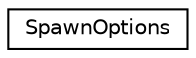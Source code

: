 digraph "Graphical Class Hierarchy"
{
 // LATEX_PDF_SIZE
  edge [fontname="Helvetica",fontsize="10",labelfontname="Helvetica",labelfontsize="10"];
  node [fontname="Helvetica",fontsize="10",shape=record];
  rankdir="LR";
  Node0 [label="SpawnOptions",height=0.2,width=0.4,color="black", fillcolor="white", style="filled",URL="$structSpawnOptions.html",tooltip=" "];
}
